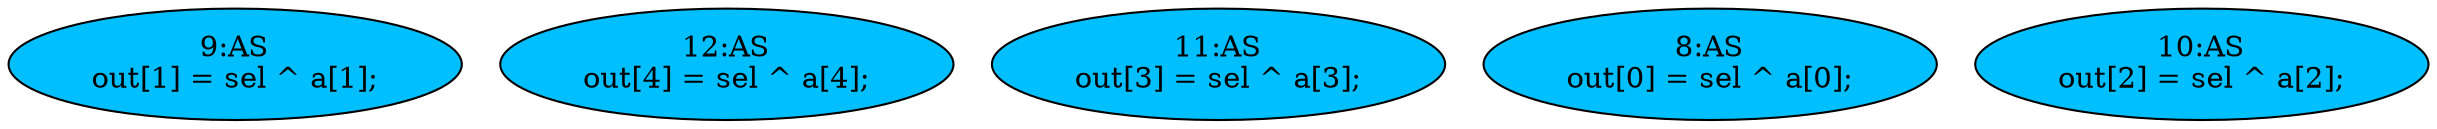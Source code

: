 strict digraph "compose( ,  )" {
	node [label="\N"];
	"9:AS"	[ast="<pyverilog.vparser.ast.Assign object at 0x7fb56d1a3210>",
		def_var="['out']",
		fillcolor=deepskyblue,
		label="9:AS
out[1] = sel ^ a[1];",
		statements="[]",
		style=filled,
		typ=Assign,
		use_var="['sel', 'a']"];
	"12:AS"	[ast="<pyverilog.vparser.ast.Assign object at 0x7fb56d1a6290>",
		def_var="['out']",
		fillcolor=deepskyblue,
		label="12:AS
out[4] = sel ^ a[4];",
		statements="[]",
		style=filled,
		typ=Assign,
		use_var="['sel', 'a']"];
	"11:AS"	[ast="<pyverilog.vparser.ast.Assign object at 0x7fb56d1a6e90>",
		def_var="['out']",
		fillcolor=deepskyblue,
		label="11:AS
out[3] = sel ^ a[3];",
		statements="[]",
		style=filled,
		typ=Assign,
		use_var="['sel', 'a']"];
	"8:AS"	[ast="<pyverilog.vparser.ast.Assign object at 0x7fb56d156910>",
		def_var="['out']",
		fillcolor=deepskyblue,
		label="8:AS
out[0] = sel ^ a[0];",
		statements="[]",
		style=filled,
		typ=Assign,
		use_var="['sel', 'a']"];
	"10:AS"	[ast="<pyverilog.vparser.ast.Assign object at 0x7fb56d1b1450>",
		def_var="['out']",
		fillcolor=deepskyblue,
		label="10:AS
out[2] = sel ^ a[2];",
		statements="[]",
		style=filled,
		typ=Assign,
		use_var="['sel', 'a']"];
}
